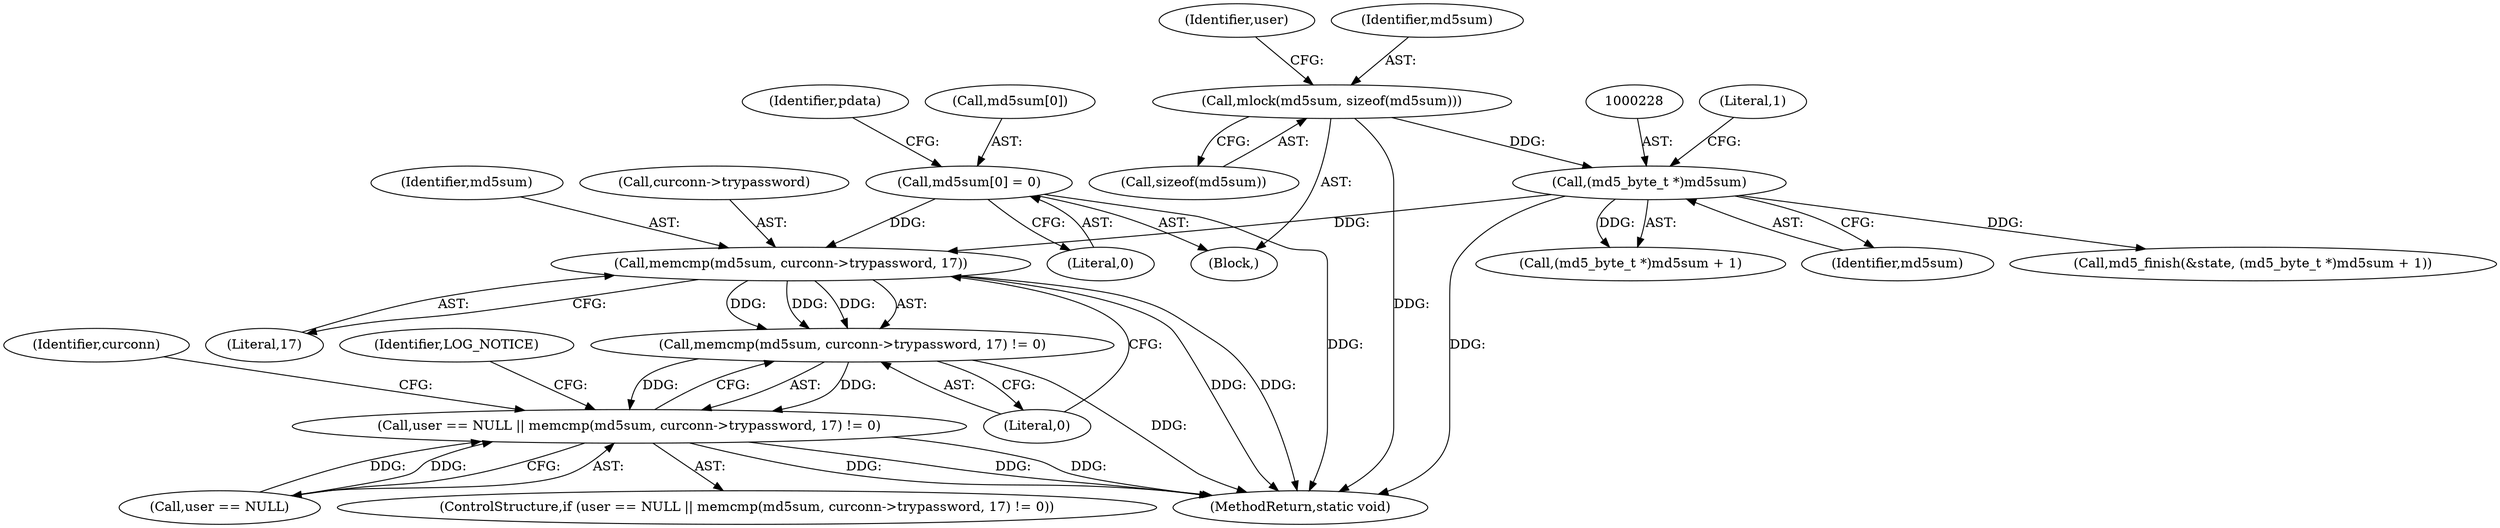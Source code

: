 digraph "0_MAC-Telnet_b69d11727d4f0f8cf719c79e3fb700f55ca03e9a_2@API" {
"1000280" [label="(Call,memcmp(md5sum, curconn->trypassword, 17))"];
"1000227" [label="(Call,(md5_byte_t *)md5sum)"];
"1000153" [label="(Call,mlock(md5sum, sizeof(md5sum)))"];
"1000231" [label="(Call,md5sum[0] = 0)"];
"1000279" [label="(Call,memcmp(md5sum, curconn->trypassword, 17) != 0)"];
"1000275" [label="(Call,user == NULL || memcmp(md5sum, curconn->trypassword, 17) != 0)"];
"1000274" [label="(ControlStructure,if (user == NULL || memcmp(md5sum, curconn->trypassword, 17) != 0))"];
"1000238" [label="(Identifier,pdata)"];
"1000160" [label="(Identifier,user)"];
"1000230" [label="(Literal,1)"];
"1000275" [label="(Call,user == NULL || memcmp(md5sum, curconn->trypassword, 17) != 0)"];
"1000280" [label="(Call,memcmp(md5sum, curconn->trypassword, 17))"];
"1000705" [label="(MethodReturn,static void)"];
"1000276" [label="(Call,user == NULL)"];
"1000227" [label="(Call,(md5_byte_t *)md5sum)"];
"1000306" [label="(Identifier,curconn)"];
"1000281" [label="(Identifier,md5sum)"];
"1000153" [label="(Call,mlock(md5sum, sizeof(md5sum)))"];
"1000231" [label="(Call,md5sum[0] = 0)"];
"1000285" [label="(Literal,17)"];
"1000226" [label="(Call,(md5_byte_t *)md5sum + 1)"];
"1000289" [label="(Identifier,LOG_NOTICE)"];
"1000155" [label="(Call,sizeof(md5sum))"];
"1000232" [label="(Call,md5sum[0])"];
"1000223" [label="(Call,md5_finish(&state, (md5_byte_t *)md5sum + 1))"];
"1000282" [label="(Call,curconn->trypassword)"];
"1000279" [label="(Call,memcmp(md5sum, curconn->trypassword, 17) != 0)"];
"1000154" [label="(Identifier,md5sum)"];
"1000235" [label="(Literal,0)"];
"1000229" [label="(Identifier,md5sum)"];
"1000286" [label="(Literal,0)"];
"1000147" [label="(Block,)"];
"1000280" -> "1000279"  [label="AST: "];
"1000280" -> "1000285"  [label="CFG: "];
"1000281" -> "1000280"  [label="AST: "];
"1000282" -> "1000280"  [label="AST: "];
"1000285" -> "1000280"  [label="AST: "];
"1000286" -> "1000280"  [label="CFG: "];
"1000280" -> "1000705"  [label="DDG: "];
"1000280" -> "1000705"  [label="DDG: "];
"1000280" -> "1000279"  [label="DDG: "];
"1000280" -> "1000279"  [label="DDG: "];
"1000280" -> "1000279"  [label="DDG: "];
"1000227" -> "1000280"  [label="DDG: "];
"1000231" -> "1000280"  [label="DDG: "];
"1000227" -> "1000226"  [label="AST: "];
"1000227" -> "1000229"  [label="CFG: "];
"1000228" -> "1000227"  [label="AST: "];
"1000229" -> "1000227"  [label="AST: "];
"1000230" -> "1000227"  [label="CFG: "];
"1000227" -> "1000705"  [label="DDG: "];
"1000227" -> "1000223"  [label="DDG: "];
"1000227" -> "1000226"  [label="DDG: "];
"1000153" -> "1000227"  [label="DDG: "];
"1000153" -> "1000147"  [label="AST: "];
"1000153" -> "1000155"  [label="CFG: "];
"1000154" -> "1000153"  [label="AST: "];
"1000155" -> "1000153"  [label="AST: "];
"1000160" -> "1000153"  [label="CFG: "];
"1000153" -> "1000705"  [label="DDG: "];
"1000231" -> "1000147"  [label="AST: "];
"1000231" -> "1000235"  [label="CFG: "];
"1000232" -> "1000231"  [label="AST: "];
"1000235" -> "1000231"  [label="AST: "];
"1000238" -> "1000231"  [label="CFG: "];
"1000231" -> "1000705"  [label="DDG: "];
"1000279" -> "1000275"  [label="AST: "];
"1000279" -> "1000286"  [label="CFG: "];
"1000286" -> "1000279"  [label="AST: "];
"1000275" -> "1000279"  [label="CFG: "];
"1000279" -> "1000705"  [label="DDG: "];
"1000279" -> "1000275"  [label="DDG: "];
"1000279" -> "1000275"  [label="DDG: "];
"1000275" -> "1000274"  [label="AST: "];
"1000275" -> "1000276"  [label="CFG: "];
"1000276" -> "1000275"  [label="AST: "];
"1000289" -> "1000275"  [label="CFG: "];
"1000306" -> "1000275"  [label="CFG: "];
"1000275" -> "1000705"  [label="DDG: "];
"1000275" -> "1000705"  [label="DDG: "];
"1000275" -> "1000705"  [label="DDG: "];
"1000276" -> "1000275"  [label="DDG: "];
"1000276" -> "1000275"  [label="DDG: "];
}
